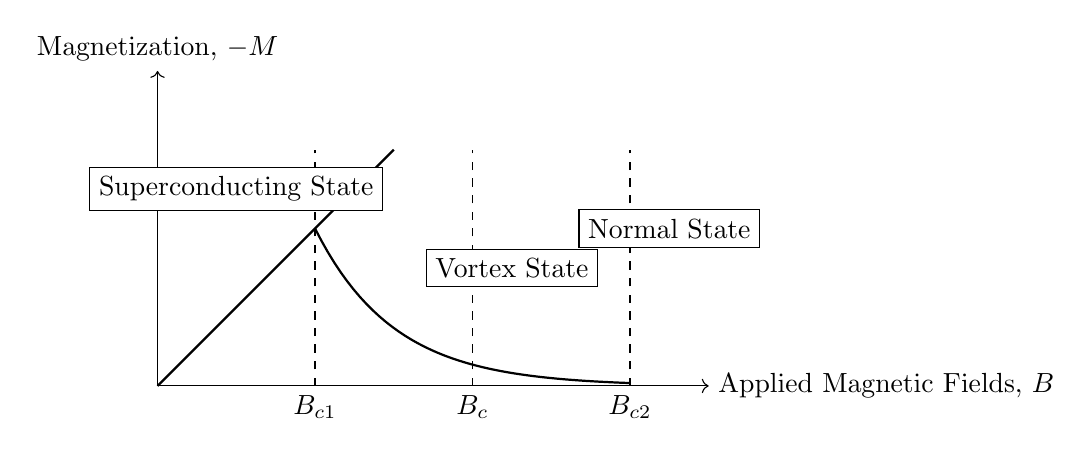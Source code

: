 \begin{tikzpicture}
	% Axes
	\draw[->] (0,0) -- (7,0) node[right] {Applied Magnetic Fields, $B$};
	\draw[->] (0,0) -- (0,4) node[above] {Magnetization, $-M$};

	% Critical field labels
	\node[below] at (2,0) {$B_{c1}$};
	\node[below] at (4,0) {$B_c$};
	\node[below] at (6,0) {$B_{c2}$};

	% Dashed lines for critical fields
	\draw[dashed] (2,0) -- (2,3);
	\draw[dashed] (4,0) -- (4,3);
	\draw[dashed] (6,0) -- (6,3);

	% Magnetization curve
	\draw[thick] (0,0) -- (3,3);
	\draw[thick, domain=2:6, samples=50] plot (\x, {2*exp(-(\x-2))});

	% State labels with rectangles
	\node[draw, fill=white] at (1,2.5) {Superconducting State};
	\node[draw, fill=white] at (4.5,1.5) {Vortex State};
	\node[draw, fill=white] at (6.5,2) {Normal State};

\end{tikzpicture}
